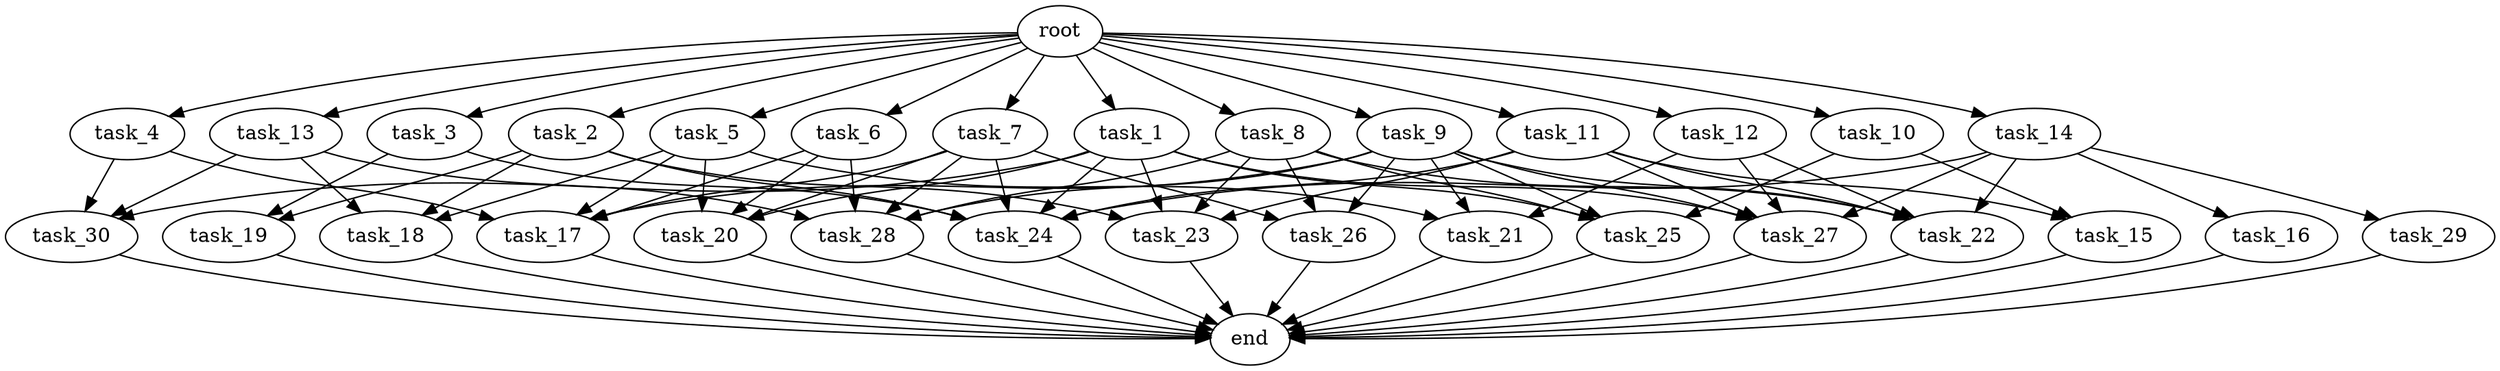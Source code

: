 digraph G {
  root [size="0.000000e+00"];
  task_1 [size="5.305978e+09"];
  task_2 [size="6.548767e+09"];
  task_3 [size="9.681422e+09"];
  task_4 [size="2.517430e+09"];
  task_5 [size="7.543217e+09"];
  task_6 [size="6.474687e+08"];
  task_7 [size="6.287670e+08"];
  task_8 [size="3.442888e+09"];
  task_9 [size="7.329409e+09"];
  task_10 [size="6.198834e+09"];
  task_11 [size="8.177217e+09"];
  task_12 [size="8.004362e+08"];
  task_13 [size="7.644574e+09"];
  task_14 [size="7.161381e+09"];
  task_15 [size="1.209774e+08"];
  task_16 [size="7.442943e+09"];
  task_17 [size="8.832286e+08"];
  task_18 [size="5.881798e+09"];
  task_19 [size="9.163418e+09"];
  task_20 [size="3.615436e+09"];
  task_21 [size="6.811127e+09"];
  task_22 [size="6.782277e+09"];
  task_23 [size="6.597222e+08"];
  task_24 [size="2.625111e+09"];
  task_25 [size="8.397412e+09"];
  task_26 [size="4.508419e+09"];
  task_27 [size="7.422184e+09"];
  task_28 [size="4.805008e+09"];
  task_29 [size="4.997450e+09"];
  task_30 [size="7.634361e+09"];
  end [size="0.000000e+00"];

  root -> task_1 [size="1.000000e-12"];
  root -> task_2 [size="1.000000e-12"];
  root -> task_3 [size="1.000000e-12"];
  root -> task_4 [size="1.000000e-12"];
  root -> task_5 [size="1.000000e-12"];
  root -> task_6 [size="1.000000e-12"];
  root -> task_7 [size="1.000000e-12"];
  root -> task_8 [size="1.000000e-12"];
  root -> task_9 [size="1.000000e-12"];
  root -> task_10 [size="1.000000e-12"];
  root -> task_11 [size="1.000000e-12"];
  root -> task_12 [size="1.000000e-12"];
  root -> task_13 [size="1.000000e-12"];
  root -> task_14 [size="1.000000e-12"];
  task_1 -> task_20 [size="9.038591e+07"];
  task_1 -> task_23 [size="1.649306e+07"];
  task_1 -> task_24 [size="4.375184e+07"];
  task_1 -> task_25 [size="2.099353e+08"];
  task_1 -> task_27 [size="1.484437e+08"];
  task_1 -> task_30 [size="2.544787e+08"];
  task_2 -> task_18 [size="1.960599e+08"];
  task_2 -> task_19 [size="4.581709e+08"];
  task_2 -> task_23 [size="1.649306e+07"];
  task_2 -> task_24 [size="4.375184e+07"];
  task_3 -> task_19 [size="4.581709e+08"];
  task_3 -> task_24 [size="4.375184e+07"];
  task_4 -> task_17 [size="1.766457e+07"];
  task_4 -> task_30 [size="2.544787e+08"];
  task_5 -> task_17 [size="1.766457e+07"];
  task_5 -> task_18 [size="1.960599e+08"];
  task_5 -> task_20 [size="9.038591e+07"];
  task_5 -> task_21 [size="2.270376e+08"];
  task_6 -> task_17 [size="1.766457e+07"];
  task_6 -> task_20 [size="9.038591e+07"];
  task_6 -> task_28 [size="9.610015e+07"];
  task_7 -> task_17 [size="1.766457e+07"];
  task_7 -> task_20 [size="9.038591e+07"];
  task_7 -> task_24 [size="4.375184e+07"];
  task_7 -> task_26 [size="1.502806e+08"];
  task_7 -> task_28 [size="9.610015e+07"];
  task_8 -> task_22 [size="1.356455e+08"];
  task_8 -> task_23 [size="1.649306e+07"];
  task_8 -> task_25 [size="2.099353e+08"];
  task_8 -> task_26 [size="1.502806e+08"];
  task_8 -> task_28 [size="9.610015e+07"];
  task_9 -> task_17 [size="1.766457e+07"];
  task_9 -> task_21 [size="2.270376e+08"];
  task_9 -> task_22 [size="1.356455e+08"];
  task_9 -> task_25 [size="2.099353e+08"];
  task_9 -> task_26 [size="1.502806e+08"];
  task_9 -> task_27 [size="1.484437e+08"];
  task_9 -> task_28 [size="9.610015e+07"];
  task_10 -> task_15 [size="6.048872e+06"];
  task_10 -> task_25 [size="2.099353e+08"];
  task_11 -> task_15 [size="6.048872e+06"];
  task_11 -> task_22 [size="1.356455e+08"];
  task_11 -> task_23 [size="1.649306e+07"];
  task_11 -> task_24 [size="4.375184e+07"];
  task_11 -> task_27 [size="1.484437e+08"];
  task_12 -> task_21 [size="2.270376e+08"];
  task_12 -> task_22 [size="1.356455e+08"];
  task_12 -> task_27 [size="1.484437e+08"];
  task_13 -> task_18 [size="1.960599e+08"];
  task_13 -> task_28 [size="9.610015e+07"];
  task_13 -> task_30 [size="2.544787e+08"];
  task_14 -> task_16 [size="7.442943e+08"];
  task_14 -> task_22 [size="1.356455e+08"];
  task_14 -> task_24 [size="4.375184e+07"];
  task_14 -> task_27 [size="1.484437e+08"];
  task_14 -> task_29 [size="4.997450e+08"];
  task_15 -> end [size="1.000000e-12"];
  task_16 -> end [size="1.000000e-12"];
  task_17 -> end [size="1.000000e-12"];
  task_18 -> end [size="1.000000e-12"];
  task_19 -> end [size="1.000000e-12"];
  task_20 -> end [size="1.000000e-12"];
  task_21 -> end [size="1.000000e-12"];
  task_22 -> end [size="1.000000e-12"];
  task_23 -> end [size="1.000000e-12"];
  task_24 -> end [size="1.000000e-12"];
  task_25 -> end [size="1.000000e-12"];
  task_26 -> end [size="1.000000e-12"];
  task_27 -> end [size="1.000000e-12"];
  task_28 -> end [size="1.000000e-12"];
  task_29 -> end [size="1.000000e-12"];
  task_30 -> end [size="1.000000e-12"];
}
